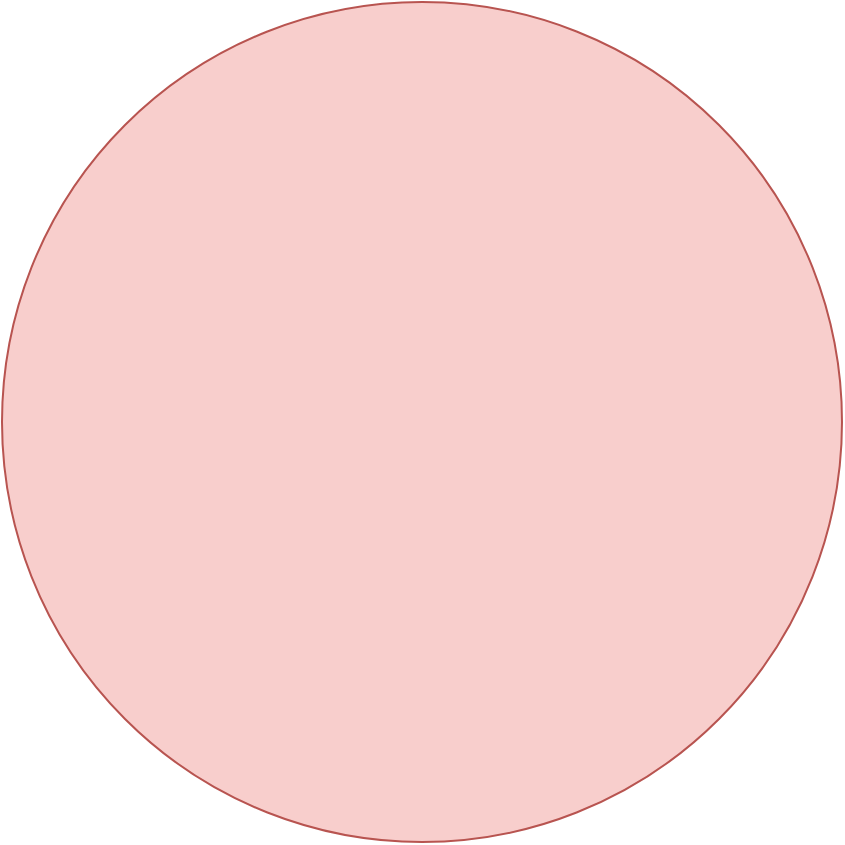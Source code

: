<mxfile version="14.6.1" type="github">
  <diagram id="ruk-LAhkYzLAoaeBtBXV" name="Page-1">
    <mxGraphModel dx="1038" dy="584" grid="1" gridSize="10" guides="1" tooltips="1" connect="1" arrows="1" fold="1" page="1" pageScale="1" pageWidth="827" pageHeight="1169" math="0" shadow="0">
      <root>
        <mxCell id="0" />
        <mxCell id="1" parent="0" />
        <mxCell id="zTUbpk5iXEop-2Z-2p6E-1" value="" style="ellipse;whiteSpace=wrap;html=1;aspect=fixed;fillColor=#f8cecc;strokeColor=#b85450;" vertex="1" parent="1">
          <mxGeometry x="130" y="250" width="420" height="420" as="geometry" />
        </mxCell>
      </root>
    </mxGraphModel>
  </diagram>
</mxfile>
